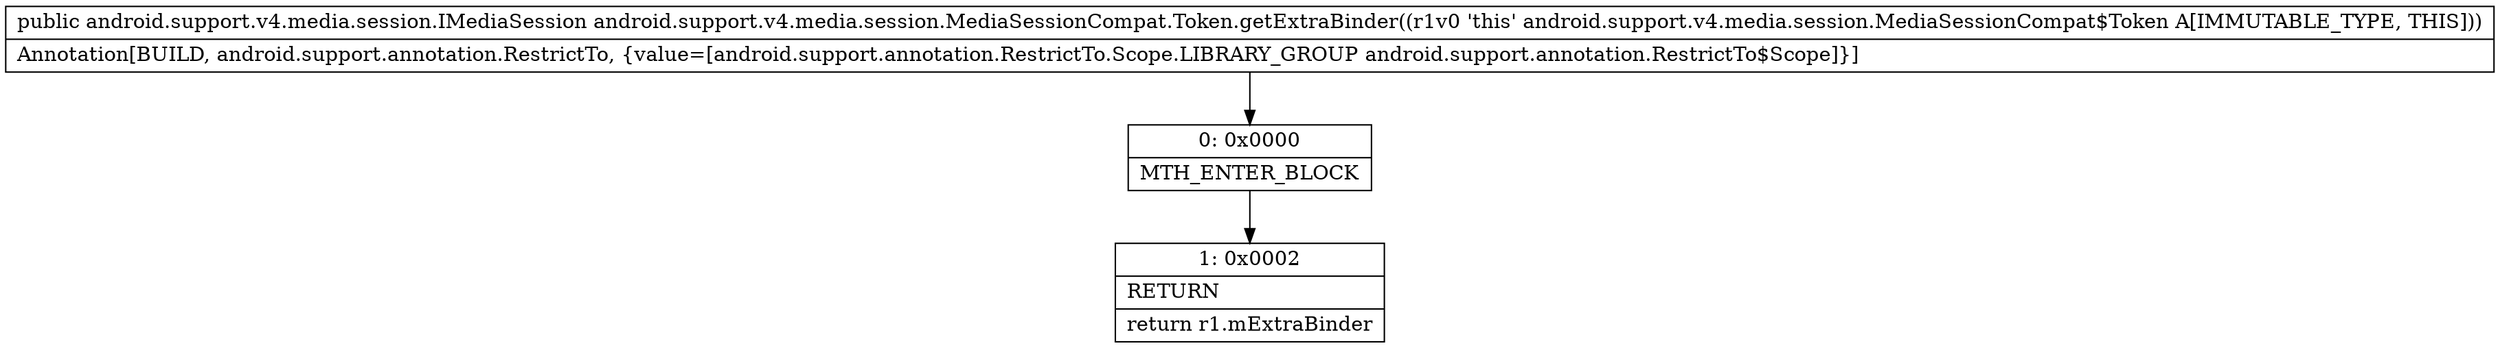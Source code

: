 digraph "CFG forandroid.support.v4.media.session.MediaSessionCompat.Token.getExtraBinder()Landroid\/support\/v4\/media\/session\/IMediaSession;" {
Node_0 [shape=record,label="{0\:\ 0x0000|MTH_ENTER_BLOCK\l}"];
Node_1 [shape=record,label="{1\:\ 0x0002|RETURN\l|return r1.mExtraBinder\l}"];
MethodNode[shape=record,label="{public android.support.v4.media.session.IMediaSession android.support.v4.media.session.MediaSessionCompat.Token.getExtraBinder((r1v0 'this' android.support.v4.media.session.MediaSessionCompat$Token A[IMMUTABLE_TYPE, THIS]))  | Annotation[BUILD, android.support.annotation.RestrictTo, \{value=[android.support.annotation.RestrictTo.Scope.LIBRARY_GROUP android.support.annotation.RestrictTo$Scope]\}]\l}"];
MethodNode -> Node_0;
Node_0 -> Node_1;
}

